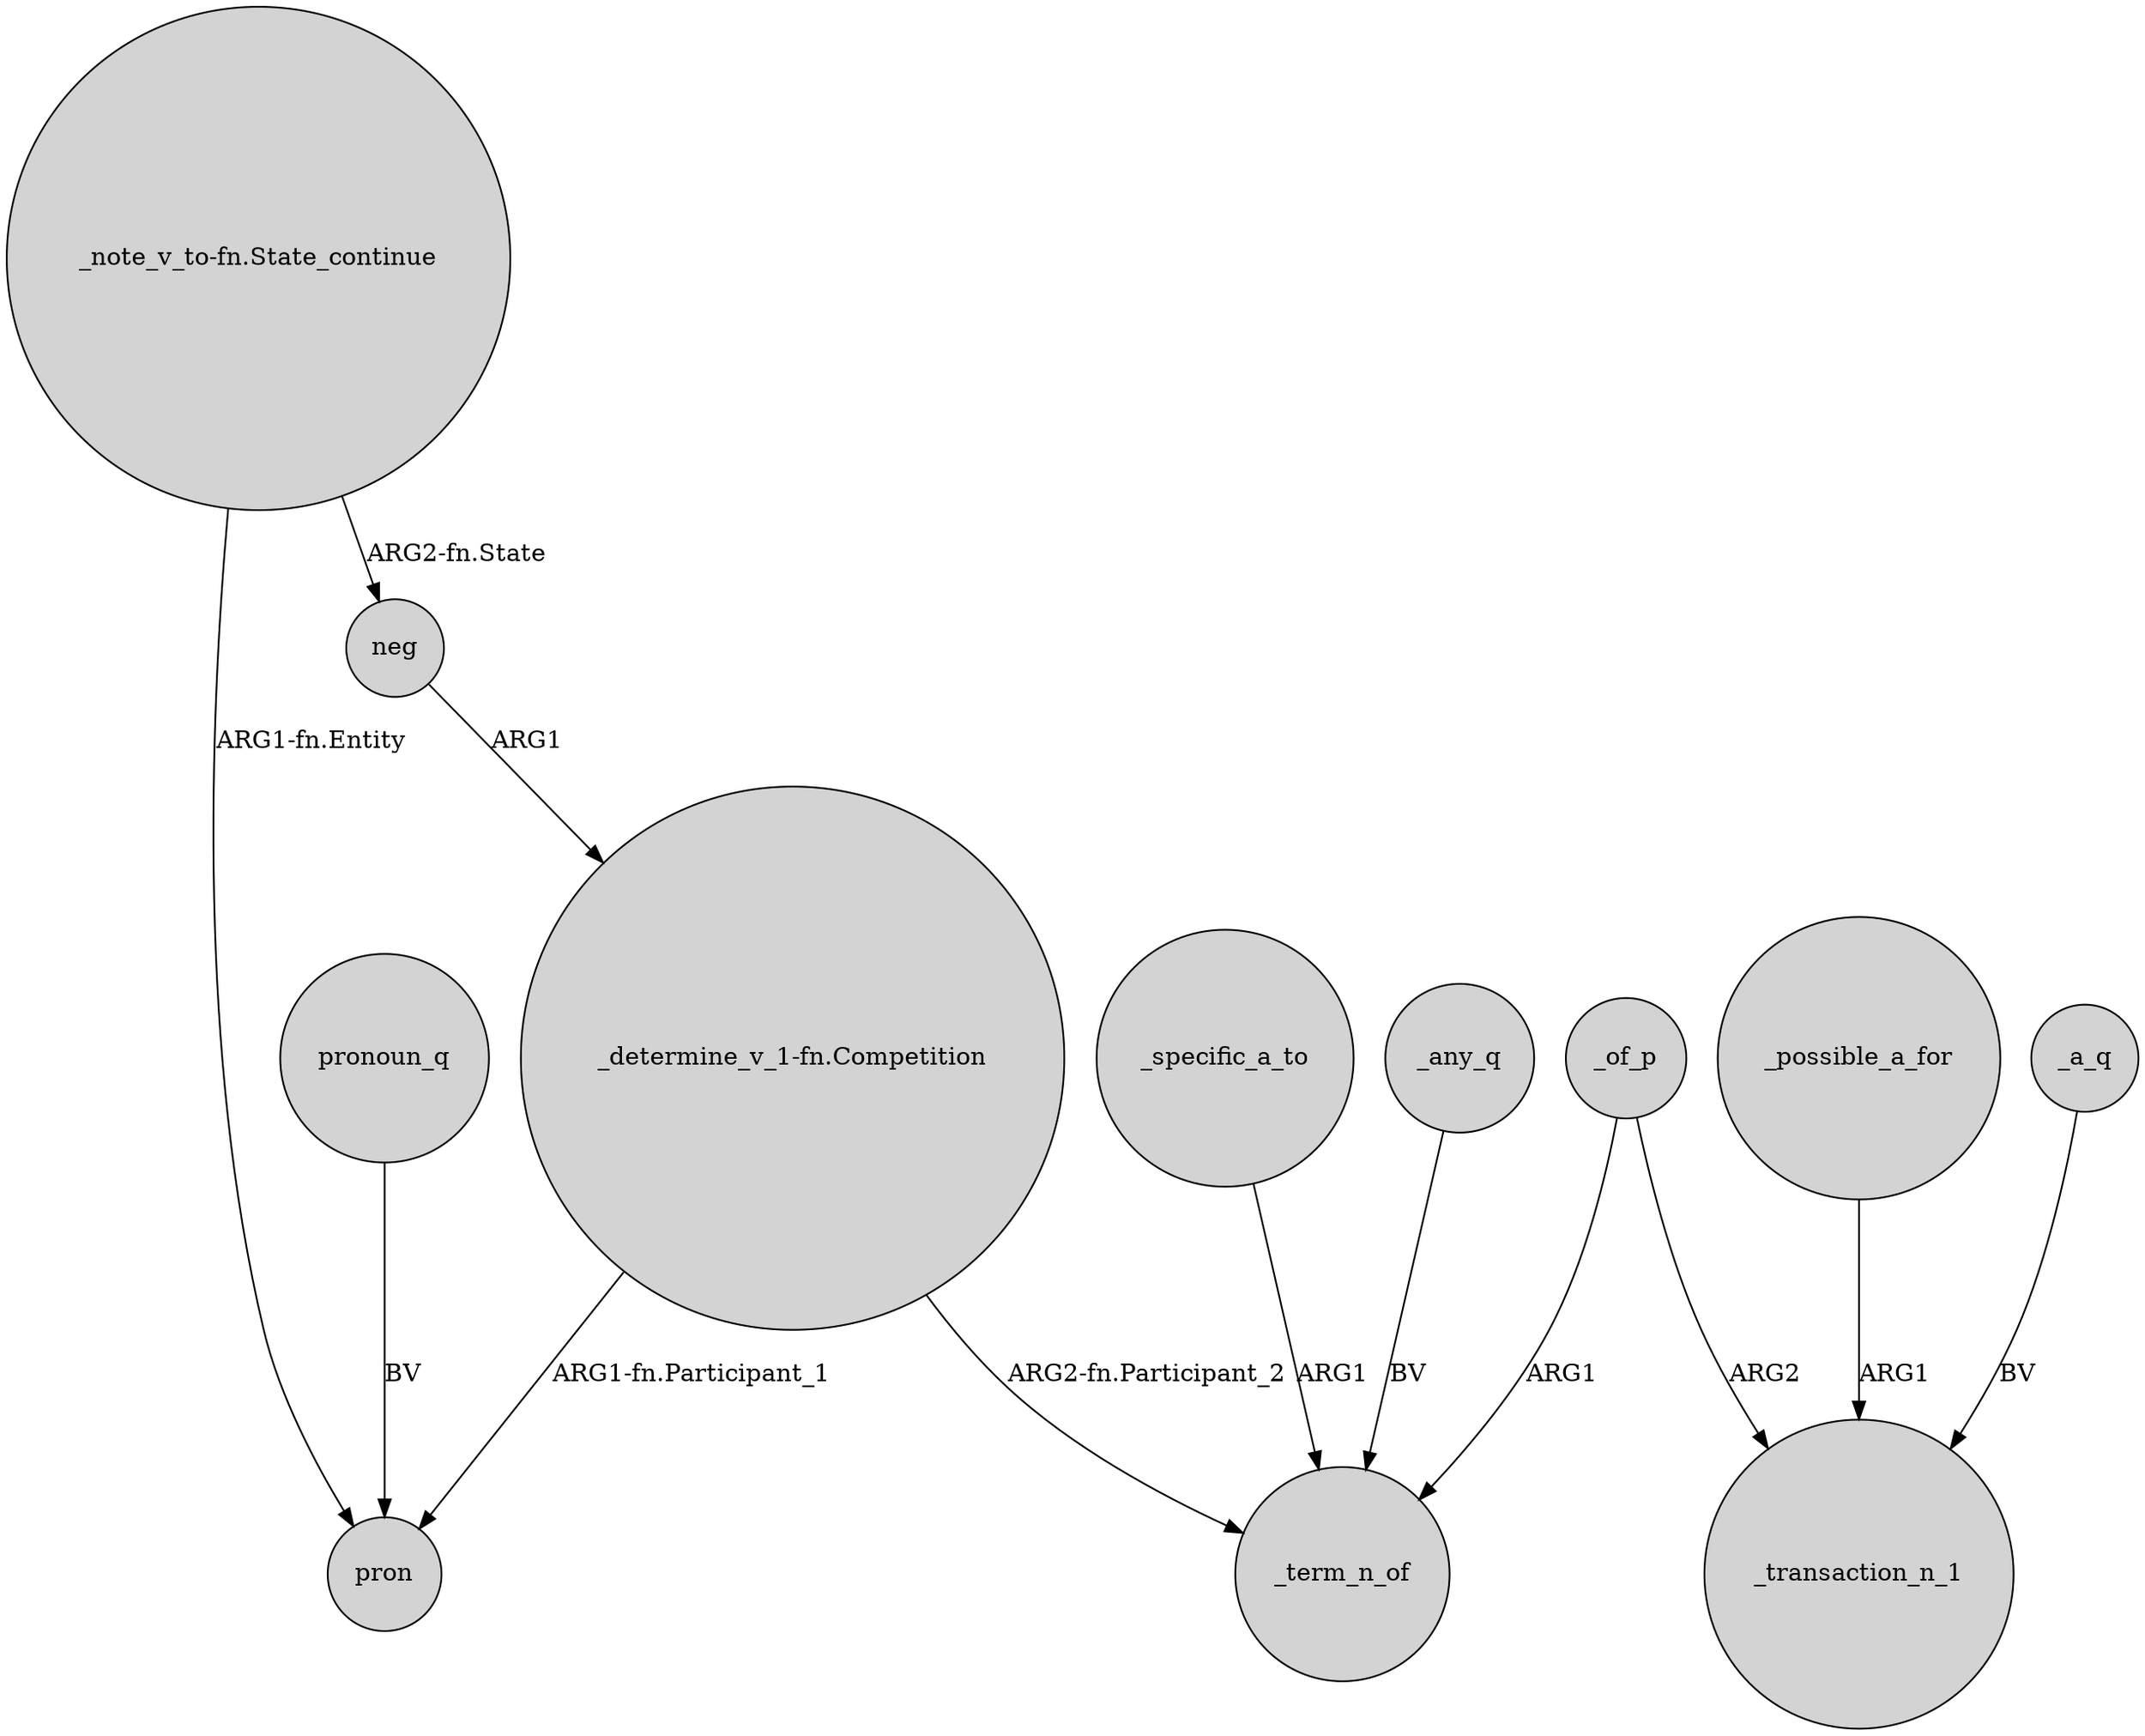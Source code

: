 digraph {
	node [shape=circle style=filled]
	"_determine_v_1-fn.Competition" -> pron [label="ARG1-fn.Participant_1"]
	_of_p -> _transaction_n_1 [label=ARG2]
	_specific_a_to -> _term_n_of [label=ARG1]
	"_determine_v_1-fn.Competition" -> _term_n_of [label="ARG2-fn.Participant_2"]
	_possible_a_for -> _transaction_n_1 [label=ARG1]
	"_note_v_to-fn.State_continue" -> neg [label="ARG2-fn.State"]
	_a_q -> _transaction_n_1 [label=BV]
	_of_p -> _term_n_of [label=ARG1]
	pronoun_q -> pron [label=BV]
	_any_q -> _term_n_of [label=BV]
	"_note_v_to-fn.State_continue" -> pron [label="ARG1-fn.Entity"]
	neg -> "_determine_v_1-fn.Competition" [label=ARG1]
}
